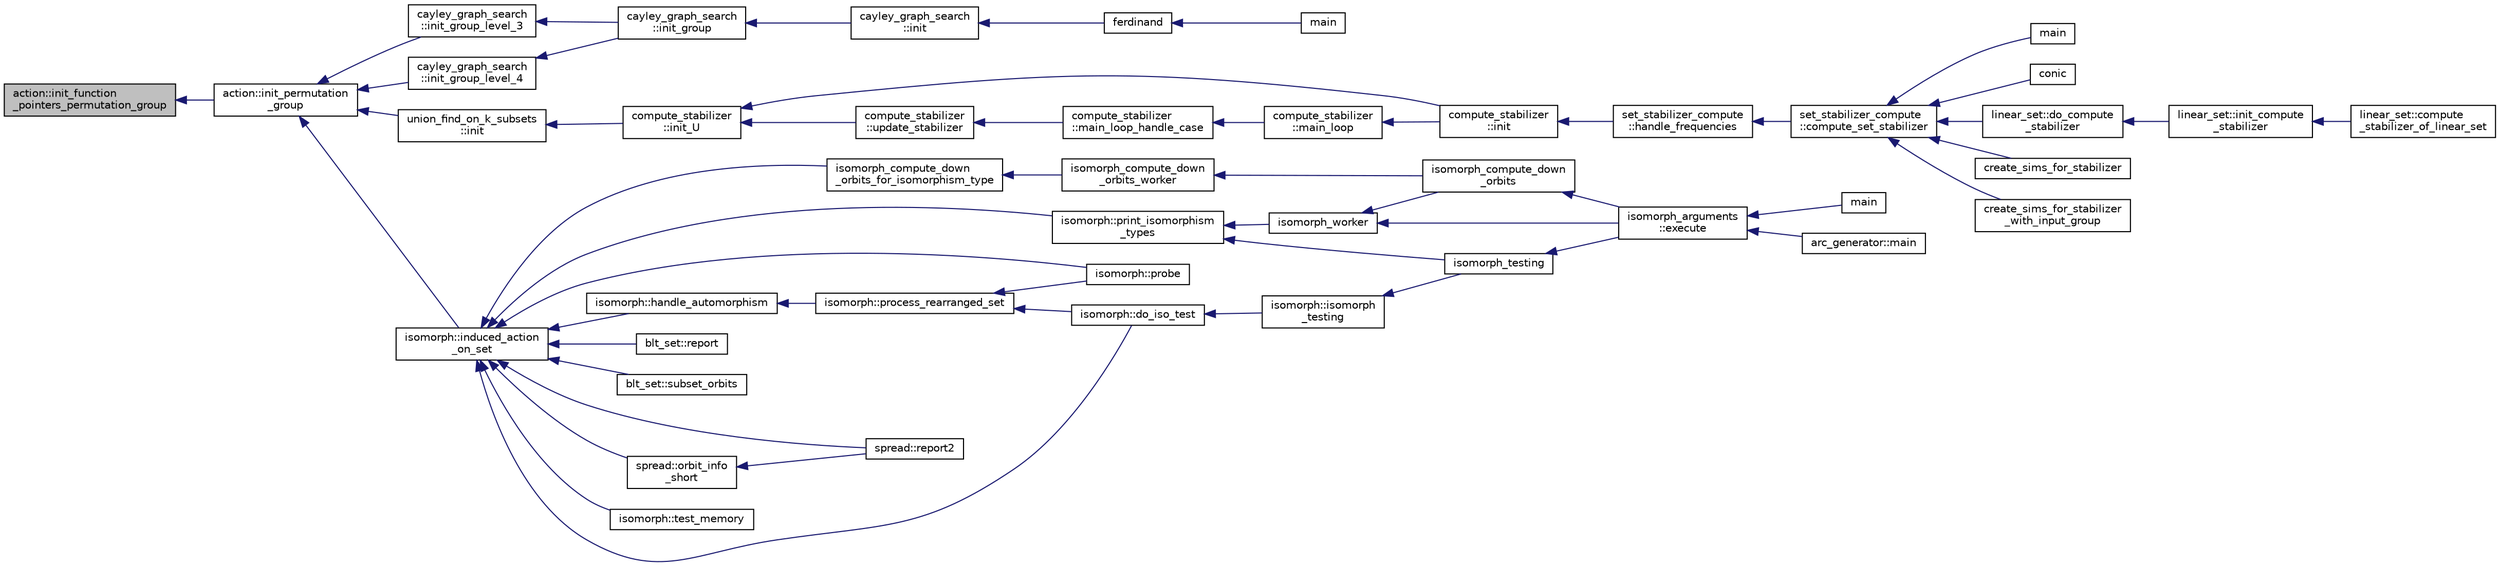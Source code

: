 digraph "action::init_function_pointers_permutation_group"
{
  edge [fontname="Helvetica",fontsize="10",labelfontname="Helvetica",labelfontsize="10"];
  node [fontname="Helvetica",fontsize="10",shape=record];
  rankdir="LR";
  Node27327 [label="action::init_function\l_pointers_permutation_group",height=0.2,width=0.4,color="black", fillcolor="grey75", style="filled", fontcolor="black"];
  Node27327 -> Node27328 [dir="back",color="midnightblue",fontsize="10",style="solid",fontname="Helvetica"];
  Node27328 [label="action::init_permutation\l_group",height=0.2,width=0.4,color="black", fillcolor="white", style="filled",URL="$d2/d86/classaction.html#a339bbfc596572ec88071c5f5e0ce3f41"];
  Node27328 -> Node27329 [dir="back",color="midnightblue",fontsize="10",style="solid",fontname="Helvetica"];
  Node27329 [label="cayley_graph_search\l::init_group_level_3",height=0.2,width=0.4,color="black", fillcolor="white", style="filled",URL="$de/dae/classcayley__graph__search.html#a7c936e674e8ea64597fa37ae5aa71c71"];
  Node27329 -> Node27330 [dir="back",color="midnightblue",fontsize="10",style="solid",fontname="Helvetica"];
  Node27330 [label="cayley_graph_search\l::init_group",height=0.2,width=0.4,color="black", fillcolor="white", style="filled",URL="$de/dae/classcayley__graph__search.html#adbce2e517a8ed979f53e8aeb043cf4ca"];
  Node27330 -> Node27331 [dir="back",color="midnightblue",fontsize="10",style="solid",fontname="Helvetica"];
  Node27331 [label="cayley_graph_search\l::init",height=0.2,width=0.4,color="black", fillcolor="white", style="filled",URL="$de/dae/classcayley__graph__search.html#add9c6434abeaebac4a07bc03cb21672d"];
  Node27331 -> Node27332 [dir="back",color="midnightblue",fontsize="10",style="solid",fontname="Helvetica"];
  Node27332 [label="ferdinand",height=0.2,width=0.4,color="black", fillcolor="white", style="filled",URL="$da/df3/ferdinand_8_c.html#a322b57727d23cf5a0932f11c30ea18d9"];
  Node27332 -> Node27333 [dir="back",color="midnightblue",fontsize="10",style="solid",fontname="Helvetica"];
  Node27333 [label="main",height=0.2,width=0.4,color="black", fillcolor="white", style="filled",URL="$da/df3/ferdinand_8_c.html#a3c04138a5bfe5d72780bb7e82a18e627"];
  Node27328 -> Node27334 [dir="back",color="midnightblue",fontsize="10",style="solid",fontname="Helvetica"];
  Node27334 [label="cayley_graph_search\l::init_group_level_4",height=0.2,width=0.4,color="black", fillcolor="white", style="filled",URL="$de/dae/classcayley__graph__search.html#a6593f90cd91bea8c23fe71acca05655e"];
  Node27334 -> Node27330 [dir="back",color="midnightblue",fontsize="10",style="solid",fontname="Helvetica"];
  Node27328 -> Node27335 [dir="back",color="midnightblue",fontsize="10",style="solid",fontname="Helvetica"];
  Node27335 [label="union_find_on_k_subsets\l::init",height=0.2,width=0.4,color="black", fillcolor="white", style="filled",URL="$d3/d1b/classunion__find__on__k__subsets.html#aad0de310a8e8df1ff78ee2eaf3ec1e54"];
  Node27335 -> Node27336 [dir="back",color="midnightblue",fontsize="10",style="solid",fontname="Helvetica"];
  Node27336 [label="compute_stabilizer\l::init_U",height=0.2,width=0.4,color="black", fillcolor="white", style="filled",URL="$d8/d30/classcompute__stabilizer.html#a00de428b9934e9a55157eff6c43d64d0"];
  Node27336 -> Node27337 [dir="back",color="midnightblue",fontsize="10",style="solid",fontname="Helvetica"];
  Node27337 [label="compute_stabilizer\l::init",height=0.2,width=0.4,color="black", fillcolor="white", style="filled",URL="$d8/d30/classcompute__stabilizer.html#a36a1729430f317a65559220a8206a7d7"];
  Node27337 -> Node27338 [dir="back",color="midnightblue",fontsize="10",style="solid",fontname="Helvetica"];
  Node27338 [label="set_stabilizer_compute\l::handle_frequencies",height=0.2,width=0.4,color="black", fillcolor="white", style="filled",URL="$d8/dc6/classset__stabilizer__compute.html#a247c31bc3f19f22dadbfd7607cbaaa78"];
  Node27338 -> Node27339 [dir="back",color="midnightblue",fontsize="10",style="solid",fontname="Helvetica"];
  Node27339 [label="set_stabilizer_compute\l::compute_set_stabilizer",height=0.2,width=0.4,color="black", fillcolor="white", style="filled",URL="$d8/dc6/classset__stabilizer__compute.html#ad4f92074322e98c7cd0ed5d4f8486b76"];
  Node27339 -> Node27340 [dir="back",color="midnightblue",fontsize="10",style="solid",fontname="Helvetica"];
  Node27340 [label="main",height=0.2,width=0.4,color="black", fillcolor="white", style="filled",URL="$db/d67/test__hyperoval_8_c.html#a3c04138a5bfe5d72780bb7e82a18e627"];
  Node27339 -> Node27341 [dir="back",color="midnightblue",fontsize="10",style="solid",fontname="Helvetica"];
  Node27341 [label="conic",height=0.2,width=0.4,color="black", fillcolor="white", style="filled",URL="$d4/de8/conic_8_c.html#a96def9474b981a9d5831a9b48d85d652"];
  Node27339 -> Node27342 [dir="back",color="midnightblue",fontsize="10",style="solid",fontname="Helvetica"];
  Node27342 [label="linear_set::do_compute\l_stabilizer",height=0.2,width=0.4,color="black", fillcolor="white", style="filled",URL="$dd/d86/classlinear__set.html#ae8f58ded28fb5370f4459cca42b7463b"];
  Node27342 -> Node27343 [dir="back",color="midnightblue",fontsize="10",style="solid",fontname="Helvetica"];
  Node27343 [label="linear_set::init_compute\l_stabilizer",height=0.2,width=0.4,color="black", fillcolor="white", style="filled",URL="$dd/d86/classlinear__set.html#a0cc3eaec1896fdc977b62e94623b055b"];
  Node27343 -> Node27344 [dir="back",color="midnightblue",fontsize="10",style="solid",fontname="Helvetica"];
  Node27344 [label="linear_set::compute\l_stabilizer_of_linear_set",height=0.2,width=0.4,color="black", fillcolor="white", style="filled",URL="$dd/d86/classlinear__set.html#a098a133edfbaae0fd347a69c50bdbee2"];
  Node27339 -> Node27345 [dir="back",color="midnightblue",fontsize="10",style="solid",fontname="Helvetica"];
  Node27345 [label="create_sims_for_stabilizer",height=0.2,width=0.4,color="black", fillcolor="white", style="filled",URL="$d0/d76/tl__algebra__and__number__theory_8h.html#af2c67d225072549409be710ac3cd30f8"];
  Node27339 -> Node27346 [dir="back",color="midnightblue",fontsize="10",style="solid",fontname="Helvetica"];
  Node27346 [label="create_sims_for_stabilizer\l_with_input_group",height=0.2,width=0.4,color="black", fillcolor="white", style="filled",URL="$d0/d76/tl__algebra__and__number__theory_8h.html#af5482567a8d6ba5c2fe593bf6f7f9a0f"];
  Node27336 -> Node27347 [dir="back",color="midnightblue",fontsize="10",style="solid",fontname="Helvetica"];
  Node27347 [label="compute_stabilizer\l::update_stabilizer",height=0.2,width=0.4,color="black", fillcolor="white", style="filled",URL="$d8/d30/classcompute__stabilizer.html#a9d7978a6326dc7f0935f557f0828ed8e"];
  Node27347 -> Node27348 [dir="back",color="midnightblue",fontsize="10",style="solid",fontname="Helvetica"];
  Node27348 [label="compute_stabilizer\l::main_loop_handle_case",height=0.2,width=0.4,color="black", fillcolor="white", style="filled",URL="$d8/d30/classcompute__stabilizer.html#a040fb5c6ad50133c5a16a35ed5b2ecc4"];
  Node27348 -> Node27349 [dir="back",color="midnightblue",fontsize="10",style="solid",fontname="Helvetica"];
  Node27349 [label="compute_stabilizer\l::main_loop",height=0.2,width=0.4,color="black", fillcolor="white", style="filled",URL="$d8/d30/classcompute__stabilizer.html#ae8615a28e0494704450689b6ea0b7ca2"];
  Node27349 -> Node27337 [dir="back",color="midnightblue",fontsize="10",style="solid",fontname="Helvetica"];
  Node27328 -> Node27350 [dir="back",color="midnightblue",fontsize="10",style="solid",fontname="Helvetica"];
  Node27350 [label="isomorph::induced_action\l_on_set",height=0.2,width=0.4,color="black", fillcolor="white", style="filled",URL="$d3/d5f/classisomorph.html#a66a62f79a0f877b889ec5bd0c79392f1"];
  Node27350 -> Node27351 [dir="back",color="midnightblue",fontsize="10",style="solid",fontname="Helvetica"];
  Node27351 [label="blt_set::report",height=0.2,width=0.4,color="black", fillcolor="white", style="filled",URL="$d1/d3d/classblt__set.html#a6b19f88bd2b92ebfba7e7c362eb9065c"];
  Node27350 -> Node27352 [dir="back",color="midnightblue",fontsize="10",style="solid",fontname="Helvetica"];
  Node27352 [label="blt_set::subset_orbits",height=0.2,width=0.4,color="black", fillcolor="white", style="filled",URL="$d1/d3d/classblt__set.html#af8f79fc4346244acfa0e2c2d23c36993"];
  Node27350 -> Node27353 [dir="back",color="midnightblue",fontsize="10",style="solid",fontname="Helvetica"];
  Node27353 [label="spread::report2",height=0.2,width=0.4,color="black", fillcolor="white", style="filled",URL="$da/dc1/classspread.html#a543a79e4e7306af291584f53dacbfdd8"];
  Node27350 -> Node27354 [dir="back",color="midnightblue",fontsize="10",style="solid",fontname="Helvetica"];
  Node27354 [label="spread::orbit_info\l_short",height=0.2,width=0.4,color="black", fillcolor="white", style="filled",URL="$da/dc1/classspread.html#a24795f879a815d7e4480a72395711aef"];
  Node27354 -> Node27353 [dir="back",color="midnightblue",fontsize="10",style="solid",fontname="Helvetica"];
  Node27350 -> Node27355 [dir="back",color="midnightblue",fontsize="10",style="solid",fontname="Helvetica"];
  Node27355 [label="isomorph::test_memory",height=0.2,width=0.4,color="black", fillcolor="white", style="filled",URL="$d3/d5f/classisomorph.html#a27877043c77db8e85e8fa7d5c43845b0"];
  Node27350 -> Node27356 [dir="back",color="midnightblue",fontsize="10",style="solid",fontname="Helvetica"];
  Node27356 [label="isomorph::print_isomorphism\l_types",height=0.2,width=0.4,color="black", fillcolor="white", style="filled",URL="$d3/d5f/classisomorph.html#abbcd12f6434585951a5532d0b2467a00"];
  Node27356 -> Node27357 [dir="back",color="midnightblue",fontsize="10",style="solid",fontname="Helvetica"];
  Node27357 [label="isomorph_testing",height=0.2,width=0.4,color="black", fillcolor="white", style="filled",URL="$d4/d7e/isomorph__global_8_c.html#a5a73cbe9f89c4727f086482ee2d238f9"];
  Node27357 -> Node27358 [dir="back",color="midnightblue",fontsize="10",style="solid",fontname="Helvetica"];
  Node27358 [label="isomorph_arguments\l::execute",height=0.2,width=0.4,color="black", fillcolor="white", style="filled",URL="$d5/de4/classisomorph__arguments.html#aa85e472d14906abdd5672dc66027583e"];
  Node27358 -> Node27359 [dir="back",color="midnightblue",fontsize="10",style="solid",fontname="Helvetica"];
  Node27359 [label="main",height=0.2,width=0.4,color="black", fillcolor="white", style="filled",URL="$d1/d5e/blt__main_8_c.html#a217dbf8b442f20279ea00b898af96f52"];
  Node27358 -> Node27360 [dir="back",color="midnightblue",fontsize="10",style="solid",fontname="Helvetica"];
  Node27360 [label="arc_generator::main",height=0.2,width=0.4,color="black", fillcolor="white", style="filled",URL="$d4/d21/classarc__generator.html#ad80140b51b165dad1fe6ab232be7829a"];
  Node27356 -> Node27361 [dir="back",color="midnightblue",fontsize="10",style="solid",fontname="Helvetica"];
  Node27361 [label="isomorph_worker",height=0.2,width=0.4,color="black", fillcolor="white", style="filled",URL="$d4/d7e/isomorph__global_8_c.html#ace3bb6ec719b02a35534309d4d3fe99a"];
  Node27361 -> Node27358 [dir="back",color="midnightblue",fontsize="10",style="solid",fontname="Helvetica"];
  Node27361 -> Node27362 [dir="back",color="midnightblue",fontsize="10",style="solid",fontname="Helvetica"];
  Node27362 [label="isomorph_compute_down\l_orbits",height=0.2,width=0.4,color="black", fillcolor="white", style="filled",URL="$d4/d7e/isomorph__global_8_c.html#a3613cea19158edd30958c4edecd97d53"];
  Node27362 -> Node27358 [dir="back",color="midnightblue",fontsize="10",style="solid",fontname="Helvetica"];
  Node27350 -> Node27363 [dir="back",color="midnightblue",fontsize="10",style="solid",fontname="Helvetica"];
  Node27363 [label="isomorph_compute_down\l_orbits_for_isomorphism_type",height=0.2,width=0.4,color="black", fillcolor="white", style="filled",URL="$d4/d7e/isomorph__global_8_c.html#a13519b3a5d3b5ceb26b4bec6736b0086"];
  Node27363 -> Node27364 [dir="back",color="midnightblue",fontsize="10",style="solid",fontname="Helvetica"];
  Node27364 [label="isomorph_compute_down\l_orbits_worker",height=0.2,width=0.4,color="black", fillcolor="white", style="filled",URL="$d4/d7e/isomorph__global_8_c.html#a4edf4a833ce5638a3d58cfae1c702b37"];
  Node27364 -> Node27362 [dir="back",color="midnightblue",fontsize="10",style="solid",fontname="Helvetica"];
  Node27350 -> Node27365 [dir="back",color="midnightblue",fontsize="10",style="solid",fontname="Helvetica"];
  Node27365 [label="isomorph::probe",height=0.2,width=0.4,color="black", fillcolor="white", style="filled",URL="$d3/d5f/classisomorph.html#a9cb6fed7b6ac639d886b117a1f454441"];
  Node27350 -> Node27366 [dir="back",color="midnightblue",fontsize="10",style="solid",fontname="Helvetica"];
  Node27366 [label="isomorph::do_iso_test",height=0.2,width=0.4,color="black", fillcolor="white", style="filled",URL="$d3/d5f/classisomorph.html#a51fc3bf5cc3a99282a489b2df37ee24e"];
  Node27366 -> Node27367 [dir="back",color="midnightblue",fontsize="10",style="solid",fontname="Helvetica"];
  Node27367 [label="isomorph::isomorph\l_testing",height=0.2,width=0.4,color="black", fillcolor="white", style="filled",URL="$d3/d5f/classisomorph.html#ad7945ec94ba0ba16953482edfaa4da6e"];
  Node27367 -> Node27357 [dir="back",color="midnightblue",fontsize="10",style="solid",fontname="Helvetica"];
  Node27350 -> Node27368 [dir="back",color="midnightblue",fontsize="10",style="solid",fontname="Helvetica"];
  Node27368 [label="isomorph::handle_automorphism",height=0.2,width=0.4,color="black", fillcolor="white", style="filled",URL="$d3/d5f/classisomorph.html#a95e0ae39f992234f7cbeb6f1d57d82df"];
  Node27368 -> Node27369 [dir="back",color="midnightblue",fontsize="10",style="solid",fontname="Helvetica"];
  Node27369 [label="isomorph::process_rearranged_set",height=0.2,width=0.4,color="black", fillcolor="white", style="filled",URL="$d3/d5f/classisomorph.html#a7767fd5f1da6dfd7f93810be99ba4ab6"];
  Node27369 -> Node27365 [dir="back",color="midnightblue",fontsize="10",style="solid",fontname="Helvetica"];
  Node27369 -> Node27366 [dir="back",color="midnightblue",fontsize="10",style="solid",fontname="Helvetica"];
}
